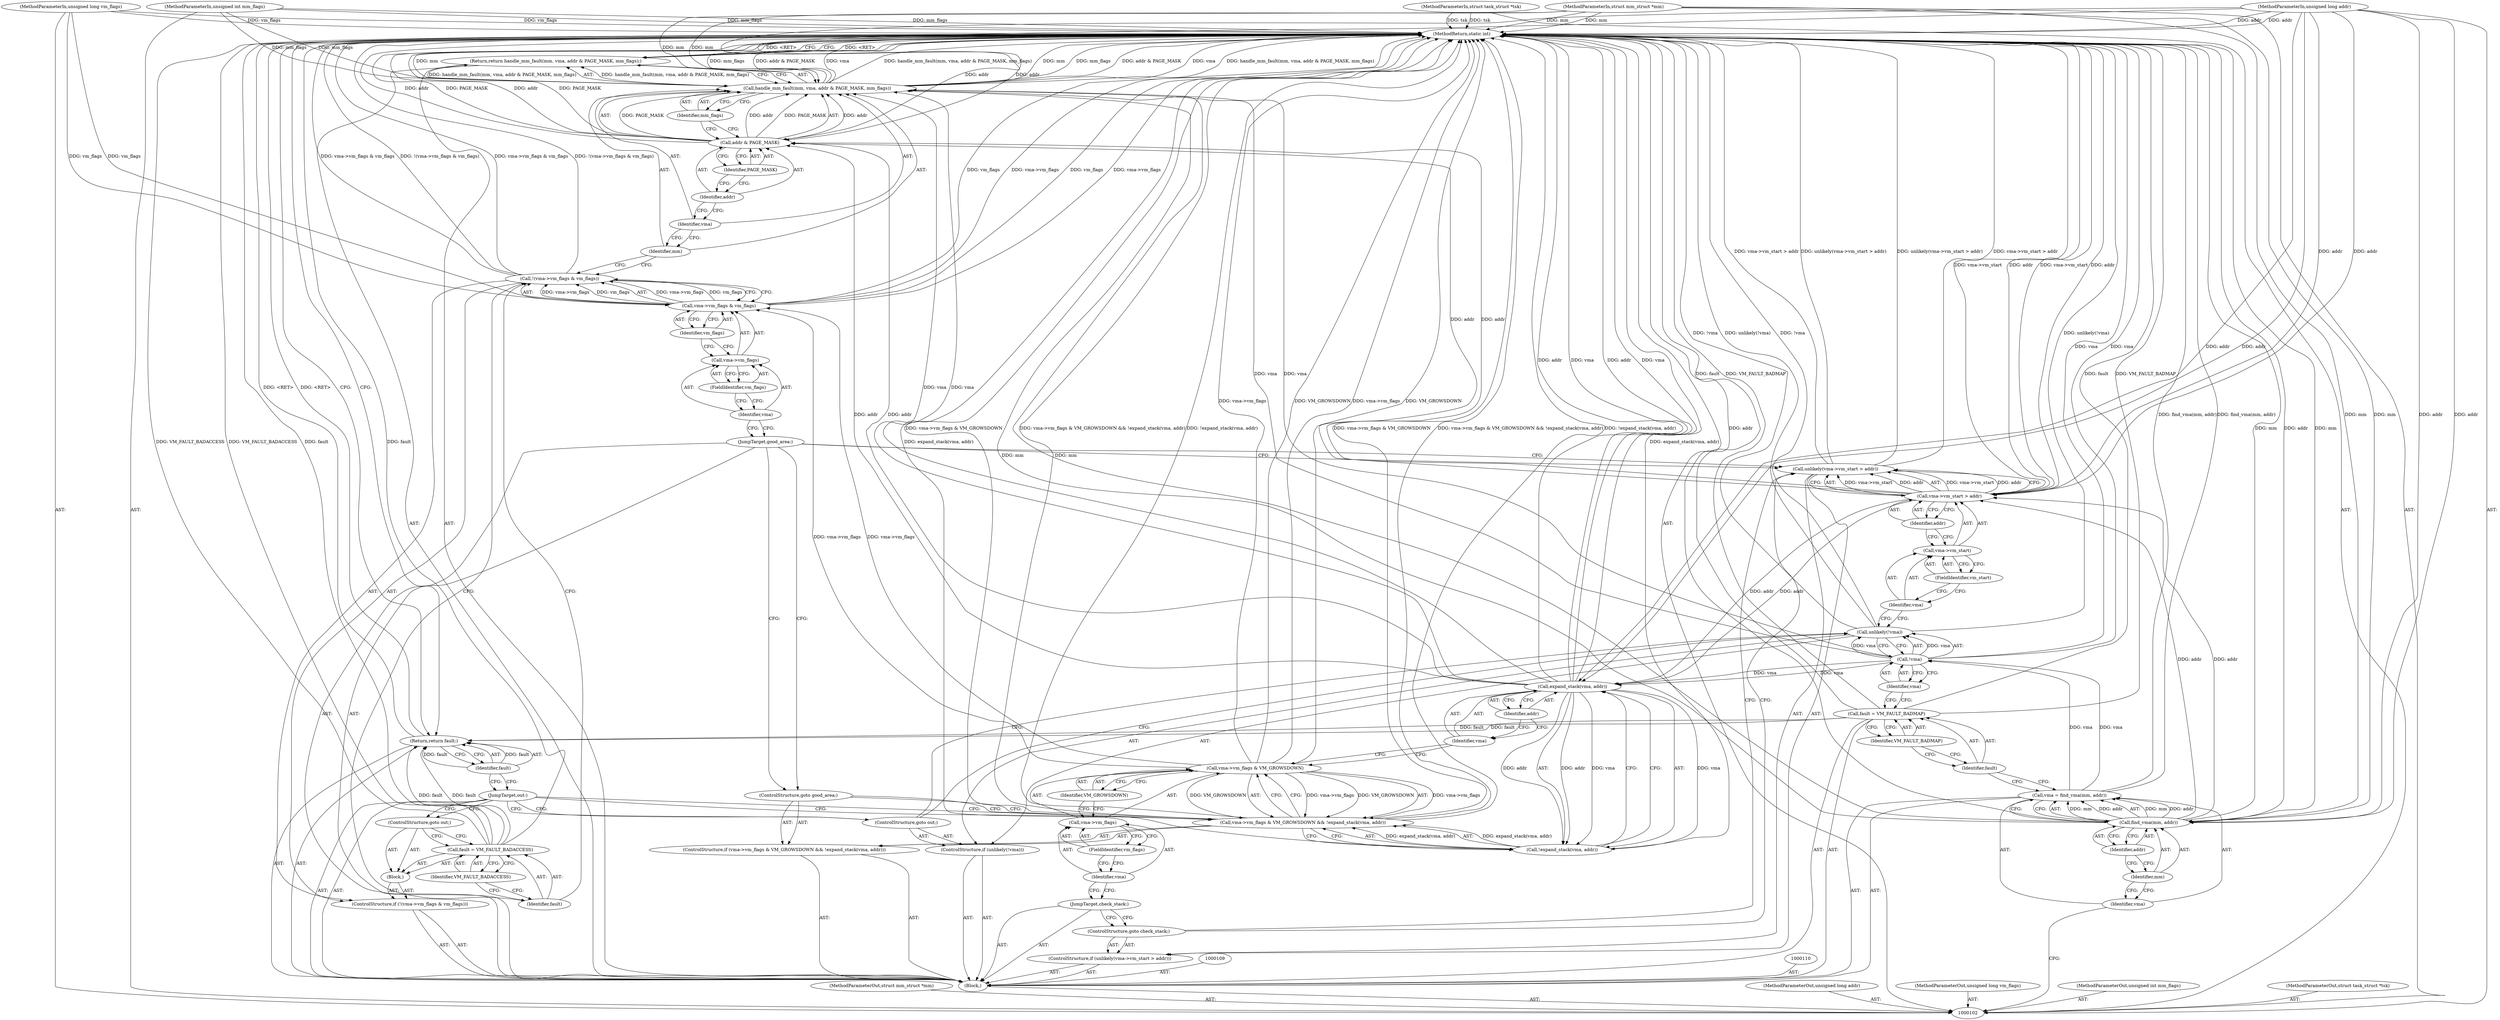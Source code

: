digraph "0_linux_5a0fdfada3a2aa50d7b947a2e958bf00cbe0d830" {
"1000169" [label="(MethodReturn,static int)"];
"1000103" [label="(MethodParameterIn,struct mm_struct *mm)"];
"1000230" [label="(MethodParameterOut,struct mm_struct *mm)"];
"1000104" [label="(MethodParameterIn,unsigned long addr)"];
"1000231" [label="(MethodParameterOut,unsigned long addr)"];
"1000119" [label="(ControlStructure,if (unlikely(!vma)))"];
"1000121" [label="(Call,!vma)"];
"1000122" [label="(Identifier,vma)"];
"1000120" [label="(Call,unlikely(!vma))"];
"1000123" [label="(ControlStructure,goto out;)"];
"1000124" [label="(ControlStructure,if (unlikely(vma->vm_start > addr)))"];
"1000126" [label="(Call,vma->vm_start > addr)"];
"1000127" [label="(Call,vma->vm_start)"];
"1000128" [label="(Identifier,vma)"];
"1000129" [label="(FieldIdentifier,vm_start)"];
"1000130" [label="(Identifier,addr)"];
"1000125" [label="(Call,unlikely(vma->vm_start > addr))"];
"1000131" [label="(ControlStructure,goto check_stack;)"];
"1000132" [label="(JumpTarget,good_area:)"];
"1000106" [label="(MethodParameterIn,unsigned long vm_flags)"];
"1000233" [label="(MethodParameterOut,unsigned long vm_flags)"];
"1000105" [label="(MethodParameterIn,unsigned int mm_flags)"];
"1000232" [label="(MethodParameterOut,unsigned int mm_flags)"];
"1000138" [label="(FieldIdentifier,vm_flags)"];
"1000133" [label="(ControlStructure,if (!(vma->vm_flags & vm_flags)))"];
"1000139" [label="(Identifier,vm_flags)"];
"1000140" [label="(Block,)"];
"1000134" [label="(Call,!(vma->vm_flags & vm_flags))"];
"1000135" [label="(Call,vma->vm_flags & vm_flags)"];
"1000136" [label="(Call,vma->vm_flags)"];
"1000137" [label="(Identifier,vma)"];
"1000143" [label="(Identifier,VM_FAULT_BADACCESS)"];
"1000141" [label="(Call,fault = VM_FAULT_BADACCESS)"];
"1000142" [label="(Identifier,fault)"];
"1000144" [label="(ControlStructure,goto out;)"];
"1000107" [label="(MethodParameterIn,struct task_struct *tsk)"];
"1000234" [label="(MethodParameterOut,struct task_struct *tsk)"];
"1000145" [label="(Return,return handle_mm_fault(mm, vma, addr & PAGE_MASK, mm_flags);)"];
"1000147" [label="(Identifier,mm)"];
"1000148" [label="(Identifier,vma)"];
"1000149" [label="(Call,addr & PAGE_MASK)"];
"1000150" [label="(Identifier,addr)"];
"1000151" [label="(Identifier,PAGE_MASK)"];
"1000152" [label="(Identifier,mm_flags)"];
"1000146" [label="(Call,handle_mm_fault(mm, vma, addr & PAGE_MASK, mm_flags))"];
"1000153" [label="(JumpTarget,check_stack:)"];
"1000154" [label="(ControlStructure,if (vma->vm_flags & VM_GROWSDOWN && !expand_stack(vma, addr)))"];
"1000159" [label="(FieldIdentifier,vm_flags)"];
"1000160" [label="(Identifier,VM_GROWSDOWN)"];
"1000161" [label="(Call,!expand_stack(vma, addr))"];
"1000162" [label="(Call,expand_stack(vma, addr))"];
"1000155" [label="(Call,vma->vm_flags & VM_GROWSDOWN && !expand_stack(vma, addr))"];
"1000156" [label="(Call,vma->vm_flags & VM_GROWSDOWN)"];
"1000157" [label="(Call,vma->vm_flags)"];
"1000158" [label="(Identifier,vma)"];
"1000163" [label="(Identifier,vma)"];
"1000164" [label="(Identifier,addr)"];
"1000165" [label="(ControlStructure,goto good_area;)"];
"1000166" [label="(JumpTarget,out:)"];
"1000167" [label="(Return,return fault;)"];
"1000168" [label="(Identifier,fault)"];
"1000108" [label="(Block,)"];
"1000111" [label="(Call,vma = find_vma(mm, addr))"];
"1000112" [label="(Identifier,vma)"];
"1000114" [label="(Identifier,mm)"];
"1000115" [label="(Identifier,addr)"];
"1000113" [label="(Call,find_vma(mm, addr))"];
"1000116" [label="(Call,fault = VM_FAULT_BADMAP)"];
"1000117" [label="(Identifier,fault)"];
"1000118" [label="(Identifier,VM_FAULT_BADMAP)"];
"1000169" -> "1000102"  [label="AST: "];
"1000169" -> "1000145"  [label="CFG: "];
"1000169" -> "1000167"  [label="CFG: "];
"1000145" -> "1000169"  [label="DDG: <RET>"];
"1000116" -> "1000169"  [label="DDG: fault"];
"1000116" -> "1000169"  [label="DDG: VM_FAULT_BADMAP"];
"1000141" -> "1000169"  [label="DDG: fault"];
"1000141" -> "1000169"  [label="DDG: VM_FAULT_BADACCESS"];
"1000125" -> "1000169"  [label="DDG: unlikely(vma->vm_start > addr)"];
"1000125" -> "1000169"  [label="DDG: vma->vm_start > addr"];
"1000156" -> "1000169"  [label="DDG: vma->vm_flags"];
"1000156" -> "1000169"  [label="DDG: VM_GROWSDOWN"];
"1000104" -> "1000169"  [label="DDG: addr"];
"1000105" -> "1000169"  [label="DDG: mm_flags"];
"1000146" -> "1000169"  [label="DDG: mm_flags"];
"1000146" -> "1000169"  [label="DDG: addr & PAGE_MASK"];
"1000146" -> "1000169"  [label="DDG: vma"];
"1000146" -> "1000169"  [label="DDG: handle_mm_fault(mm, vma, addr & PAGE_MASK, mm_flags)"];
"1000146" -> "1000169"  [label="DDG: mm"];
"1000126" -> "1000169"  [label="DDG: vma->vm_start"];
"1000126" -> "1000169"  [label="DDG: addr"];
"1000149" -> "1000169"  [label="DDG: addr"];
"1000149" -> "1000169"  [label="DDG: PAGE_MASK"];
"1000155" -> "1000169"  [label="DDG: vma->vm_flags & VM_GROWSDOWN"];
"1000155" -> "1000169"  [label="DDG: vma->vm_flags & VM_GROWSDOWN && !expand_stack(vma, addr)"];
"1000155" -> "1000169"  [label="DDG: !expand_stack(vma, addr)"];
"1000106" -> "1000169"  [label="DDG: vm_flags"];
"1000162" -> "1000169"  [label="DDG: addr"];
"1000162" -> "1000169"  [label="DDG: vma"];
"1000107" -> "1000169"  [label="DDG: tsk"];
"1000113" -> "1000169"  [label="DDG: mm"];
"1000113" -> "1000169"  [label="DDG: addr"];
"1000135" -> "1000169"  [label="DDG: vm_flags"];
"1000135" -> "1000169"  [label="DDG: vma->vm_flags"];
"1000103" -> "1000169"  [label="DDG: mm"];
"1000134" -> "1000169"  [label="DDG: !(vma->vm_flags & vm_flags)"];
"1000134" -> "1000169"  [label="DDG: vma->vm_flags & vm_flags"];
"1000120" -> "1000169"  [label="DDG: !vma"];
"1000120" -> "1000169"  [label="DDG: unlikely(!vma)"];
"1000111" -> "1000169"  [label="DDG: find_vma(mm, addr)"];
"1000121" -> "1000169"  [label="DDG: vma"];
"1000161" -> "1000169"  [label="DDG: expand_stack(vma, addr)"];
"1000167" -> "1000169"  [label="DDG: <RET>"];
"1000103" -> "1000102"  [label="AST: "];
"1000103" -> "1000169"  [label="DDG: mm"];
"1000103" -> "1000113"  [label="DDG: mm"];
"1000103" -> "1000146"  [label="DDG: mm"];
"1000230" -> "1000102"  [label="AST: "];
"1000104" -> "1000102"  [label="AST: "];
"1000104" -> "1000169"  [label="DDG: addr"];
"1000104" -> "1000113"  [label="DDG: addr"];
"1000104" -> "1000126"  [label="DDG: addr"];
"1000104" -> "1000149"  [label="DDG: addr"];
"1000104" -> "1000162"  [label="DDG: addr"];
"1000231" -> "1000102"  [label="AST: "];
"1000119" -> "1000108"  [label="AST: "];
"1000120" -> "1000119"  [label="AST: "];
"1000123" -> "1000119"  [label="AST: "];
"1000121" -> "1000120"  [label="AST: "];
"1000121" -> "1000122"  [label="CFG: "];
"1000122" -> "1000121"  [label="AST: "];
"1000120" -> "1000121"  [label="CFG: "];
"1000121" -> "1000169"  [label="DDG: vma"];
"1000121" -> "1000120"  [label="DDG: vma"];
"1000111" -> "1000121"  [label="DDG: vma"];
"1000121" -> "1000146"  [label="DDG: vma"];
"1000121" -> "1000162"  [label="DDG: vma"];
"1000122" -> "1000121"  [label="AST: "];
"1000122" -> "1000116"  [label="CFG: "];
"1000121" -> "1000122"  [label="CFG: "];
"1000120" -> "1000119"  [label="AST: "];
"1000120" -> "1000121"  [label="CFG: "];
"1000121" -> "1000120"  [label="AST: "];
"1000123" -> "1000120"  [label="CFG: "];
"1000128" -> "1000120"  [label="CFG: "];
"1000120" -> "1000169"  [label="DDG: !vma"];
"1000120" -> "1000169"  [label="DDG: unlikely(!vma)"];
"1000121" -> "1000120"  [label="DDG: vma"];
"1000123" -> "1000119"  [label="AST: "];
"1000123" -> "1000120"  [label="CFG: "];
"1000166" -> "1000123"  [label="CFG: "];
"1000124" -> "1000108"  [label="AST: "];
"1000125" -> "1000124"  [label="AST: "];
"1000131" -> "1000124"  [label="AST: "];
"1000126" -> "1000125"  [label="AST: "];
"1000126" -> "1000130"  [label="CFG: "];
"1000127" -> "1000126"  [label="AST: "];
"1000130" -> "1000126"  [label="AST: "];
"1000125" -> "1000126"  [label="CFG: "];
"1000126" -> "1000169"  [label="DDG: vma->vm_start"];
"1000126" -> "1000169"  [label="DDG: addr"];
"1000126" -> "1000125"  [label="DDG: vma->vm_start"];
"1000126" -> "1000125"  [label="DDG: addr"];
"1000113" -> "1000126"  [label="DDG: addr"];
"1000104" -> "1000126"  [label="DDG: addr"];
"1000126" -> "1000149"  [label="DDG: addr"];
"1000126" -> "1000162"  [label="DDG: addr"];
"1000127" -> "1000126"  [label="AST: "];
"1000127" -> "1000129"  [label="CFG: "];
"1000128" -> "1000127"  [label="AST: "];
"1000129" -> "1000127"  [label="AST: "];
"1000130" -> "1000127"  [label="CFG: "];
"1000128" -> "1000127"  [label="AST: "];
"1000128" -> "1000120"  [label="CFG: "];
"1000129" -> "1000128"  [label="CFG: "];
"1000129" -> "1000127"  [label="AST: "];
"1000129" -> "1000128"  [label="CFG: "];
"1000127" -> "1000129"  [label="CFG: "];
"1000130" -> "1000126"  [label="AST: "];
"1000130" -> "1000127"  [label="CFG: "];
"1000126" -> "1000130"  [label="CFG: "];
"1000125" -> "1000124"  [label="AST: "];
"1000125" -> "1000126"  [label="CFG: "];
"1000126" -> "1000125"  [label="AST: "];
"1000131" -> "1000125"  [label="CFG: "];
"1000132" -> "1000125"  [label="CFG: "];
"1000125" -> "1000169"  [label="DDG: unlikely(vma->vm_start > addr)"];
"1000125" -> "1000169"  [label="DDG: vma->vm_start > addr"];
"1000126" -> "1000125"  [label="DDG: vma->vm_start"];
"1000126" -> "1000125"  [label="DDG: addr"];
"1000131" -> "1000124"  [label="AST: "];
"1000131" -> "1000125"  [label="CFG: "];
"1000153" -> "1000131"  [label="CFG: "];
"1000132" -> "1000108"  [label="AST: "];
"1000132" -> "1000125"  [label="CFG: "];
"1000132" -> "1000165"  [label="CFG: "];
"1000137" -> "1000132"  [label="CFG: "];
"1000106" -> "1000102"  [label="AST: "];
"1000106" -> "1000169"  [label="DDG: vm_flags"];
"1000106" -> "1000135"  [label="DDG: vm_flags"];
"1000233" -> "1000102"  [label="AST: "];
"1000105" -> "1000102"  [label="AST: "];
"1000105" -> "1000169"  [label="DDG: mm_flags"];
"1000105" -> "1000146"  [label="DDG: mm_flags"];
"1000232" -> "1000102"  [label="AST: "];
"1000138" -> "1000136"  [label="AST: "];
"1000138" -> "1000137"  [label="CFG: "];
"1000136" -> "1000138"  [label="CFG: "];
"1000133" -> "1000108"  [label="AST: "];
"1000134" -> "1000133"  [label="AST: "];
"1000140" -> "1000133"  [label="AST: "];
"1000139" -> "1000135"  [label="AST: "];
"1000139" -> "1000136"  [label="CFG: "];
"1000135" -> "1000139"  [label="CFG: "];
"1000140" -> "1000133"  [label="AST: "];
"1000141" -> "1000140"  [label="AST: "];
"1000144" -> "1000140"  [label="AST: "];
"1000134" -> "1000133"  [label="AST: "];
"1000134" -> "1000135"  [label="CFG: "];
"1000135" -> "1000134"  [label="AST: "];
"1000142" -> "1000134"  [label="CFG: "];
"1000147" -> "1000134"  [label="CFG: "];
"1000134" -> "1000169"  [label="DDG: !(vma->vm_flags & vm_flags)"];
"1000134" -> "1000169"  [label="DDG: vma->vm_flags & vm_flags"];
"1000135" -> "1000134"  [label="DDG: vma->vm_flags"];
"1000135" -> "1000134"  [label="DDG: vm_flags"];
"1000135" -> "1000134"  [label="AST: "];
"1000135" -> "1000139"  [label="CFG: "];
"1000136" -> "1000135"  [label="AST: "];
"1000139" -> "1000135"  [label="AST: "];
"1000134" -> "1000135"  [label="CFG: "];
"1000135" -> "1000169"  [label="DDG: vm_flags"];
"1000135" -> "1000169"  [label="DDG: vma->vm_flags"];
"1000135" -> "1000134"  [label="DDG: vma->vm_flags"];
"1000135" -> "1000134"  [label="DDG: vm_flags"];
"1000156" -> "1000135"  [label="DDG: vma->vm_flags"];
"1000106" -> "1000135"  [label="DDG: vm_flags"];
"1000136" -> "1000135"  [label="AST: "];
"1000136" -> "1000138"  [label="CFG: "];
"1000137" -> "1000136"  [label="AST: "];
"1000138" -> "1000136"  [label="AST: "];
"1000139" -> "1000136"  [label="CFG: "];
"1000137" -> "1000136"  [label="AST: "];
"1000137" -> "1000132"  [label="CFG: "];
"1000138" -> "1000137"  [label="CFG: "];
"1000143" -> "1000141"  [label="AST: "];
"1000143" -> "1000142"  [label="CFG: "];
"1000141" -> "1000143"  [label="CFG: "];
"1000141" -> "1000140"  [label="AST: "];
"1000141" -> "1000143"  [label="CFG: "];
"1000142" -> "1000141"  [label="AST: "];
"1000143" -> "1000141"  [label="AST: "];
"1000144" -> "1000141"  [label="CFG: "];
"1000141" -> "1000169"  [label="DDG: fault"];
"1000141" -> "1000169"  [label="DDG: VM_FAULT_BADACCESS"];
"1000141" -> "1000167"  [label="DDG: fault"];
"1000142" -> "1000141"  [label="AST: "];
"1000142" -> "1000134"  [label="CFG: "];
"1000143" -> "1000142"  [label="CFG: "];
"1000144" -> "1000140"  [label="AST: "];
"1000144" -> "1000141"  [label="CFG: "];
"1000166" -> "1000144"  [label="CFG: "];
"1000107" -> "1000102"  [label="AST: "];
"1000107" -> "1000169"  [label="DDG: tsk"];
"1000234" -> "1000102"  [label="AST: "];
"1000145" -> "1000108"  [label="AST: "];
"1000145" -> "1000146"  [label="CFG: "];
"1000146" -> "1000145"  [label="AST: "];
"1000169" -> "1000145"  [label="CFG: "];
"1000145" -> "1000169"  [label="DDG: <RET>"];
"1000146" -> "1000145"  [label="DDG: handle_mm_fault(mm, vma, addr & PAGE_MASK, mm_flags)"];
"1000147" -> "1000146"  [label="AST: "];
"1000147" -> "1000134"  [label="CFG: "];
"1000148" -> "1000147"  [label="CFG: "];
"1000148" -> "1000146"  [label="AST: "];
"1000148" -> "1000147"  [label="CFG: "];
"1000150" -> "1000148"  [label="CFG: "];
"1000149" -> "1000146"  [label="AST: "];
"1000149" -> "1000151"  [label="CFG: "];
"1000150" -> "1000149"  [label="AST: "];
"1000151" -> "1000149"  [label="AST: "];
"1000152" -> "1000149"  [label="CFG: "];
"1000149" -> "1000169"  [label="DDG: addr"];
"1000149" -> "1000169"  [label="DDG: PAGE_MASK"];
"1000149" -> "1000146"  [label="DDG: addr"];
"1000149" -> "1000146"  [label="DDG: PAGE_MASK"];
"1000126" -> "1000149"  [label="DDG: addr"];
"1000162" -> "1000149"  [label="DDG: addr"];
"1000104" -> "1000149"  [label="DDG: addr"];
"1000150" -> "1000149"  [label="AST: "];
"1000150" -> "1000148"  [label="CFG: "];
"1000151" -> "1000150"  [label="CFG: "];
"1000151" -> "1000149"  [label="AST: "];
"1000151" -> "1000150"  [label="CFG: "];
"1000149" -> "1000151"  [label="CFG: "];
"1000152" -> "1000146"  [label="AST: "];
"1000152" -> "1000149"  [label="CFG: "];
"1000146" -> "1000152"  [label="CFG: "];
"1000146" -> "1000145"  [label="AST: "];
"1000146" -> "1000152"  [label="CFG: "];
"1000147" -> "1000146"  [label="AST: "];
"1000148" -> "1000146"  [label="AST: "];
"1000149" -> "1000146"  [label="AST: "];
"1000152" -> "1000146"  [label="AST: "];
"1000145" -> "1000146"  [label="CFG: "];
"1000146" -> "1000169"  [label="DDG: mm_flags"];
"1000146" -> "1000169"  [label="DDG: addr & PAGE_MASK"];
"1000146" -> "1000169"  [label="DDG: vma"];
"1000146" -> "1000169"  [label="DDG: handle_mm_fault(mm, vma, addr & PAGE_MASK, mm_flags)"];
"1000146" -> "1000169"  [label="DDG: mm"];
"1000146" -> "1000145"  [label="DDG: handle_mm_fault(mm, vma, addr & PAGE_MASK, mm_flags)"];
"1000113" -> "1000146"  [label="DDG: mm"];
"1000103" -> "1000146"  [label="DDG: mm"];
"1000121" -> "1000146"  [label="DDG: vma"];
"1000162" -> "1000146"  [label="DDG: vma"];
"1000149" -> "1000146"  [label="DDG: addr"];
"1000149" -> "1000146"  [label="DDG: PAGE_MASK"];
"1000105" -> "1000146"  [label="DDG: mm_flags"];
"1000153" -> "1000108"  [label="AST: "];
"1000153" -> "1000131"  [label="CFG: "];
"1000158" -> "1000153"  [label="CFG: "];
"1000154" -> "1000108"  [label="AST: "];
"1000155" -> "1000154"  [label="AST: "];
"1000165" -> "1000154"  [label="AST: "];
"1000159" -> "1000157"  [label="AST: "];
"1000159" -> "1000158"  [label="CFG: "];
"1000157" -> "1000159"  [label="CFG: "];
"1000160" -> "1000156"  [label="AST: "];
"1000160" -> "1000157"  [label="CFG: "];
"1000156" -> "1000160"  [label="CFG: "];
"1000161" -> "1000155"  [label="AST: "];
"1000161" -> "1000162"  [label="CFG: "];
"1000162" -> "1000161"  [label="AST: "];
"1000155" -> "1000161"  [label="CFG: "];
"1000161" -> "1000169"  [label="DDG: expand_stack(vma, addr)"];
"1000161" -> "1000155"  [label="DDG: expand_stack(vma, addr)"];
"1000162" -> "1000161"  [label="DDG: vma"];
"1000162" -> "1000161"  [label="DDG: addr"];
"1000162" -> "1000161"  [label="AST: "];
"1000162" -> "1000164"  [label="CFG: "];
"1000163" -> "1000162"  [label="AST: "];
"1000164" -> "1000162"  [label="AST: "];
"1000161" -> "1000162"  [label="CFG: "];
"1000162" -> "1000169"  [label="DDG: addr"];
"1000162" -> "1000169"  [label="DDG: vma"];
"1000162" -> "1000146"  [label="DDG: vma"];
"1000162" -> "1000149"  [label="DDG: addr"];
"1000162" -> "1000161"  [label="DDG: vma"];
"1000162" -> "1000161"  [label="DDG: addr"];
"1000121" -> "1000162"  [label="DDG: vma"];
"1000126" -> "1000162"  [label="DDG: addr"];
"1000104" -> "1000162"  [label="DDG: addr"];
"1000155" -> "1000154"  [label="AST: "];
"1000155" -> "1000156"  [label="CFG: "];
"1000155" -> "1000161"  [label="CFG: "];
"1000156" -> "1000155"  [label="AST: "];
"1000161" -> "1000155"  [label="AST: "];
"1000165" -> "1000155"  [label="CFG: "];
"1000166" -> "1000155"  [label="CFG: "];
"1000155" -> "1000169"  [label="DDG: vma->vm_flags & VM_GROWSDOWN"];
"1000155" -> "1000169"  [label="DDG: vma->vm_flags & VM_GROWSDOWN && !expand_stack(vma, addr)"];
"1000155" -> "1000169"  [label="DDG: !expand_stack(vma, addr)"];
"1000156" -> "1000155"  [label="DDG: vma->vm_flags"];
"1000156" -> "1000155"  [label="DDG: VM_GROWSDOWN"];
"1000161" -> "1000155"  [label="DDG: expand_stack(vma, addr)"];
"1000156" -> "1000155"  [label="AST: "];
"1000156" -> "1000160"  [label="CFG: "];
"1000157" -> "1000156"  [label="AST: "];
"1000160" -> "1000156"  [label="AST: "];
"1000163" -> "1000156"  [label="CFG: "];
"1000155" -> "1000156"  [label="CFG: "];
"1000156" -> "1000169"  [label="DDG: vma->vm_flags"];
"1000156" -> "1000169"  [label="DDG: VM_GROWSDOWN"];
"1000156" -> "1000135"  [label="DDG: vma->vm_flags"];
"1000156" -> "1000155"  [label="DDG: vma->vm_flags"];
"1000156" -> "1000155"  [label="DDG: VM_GROWSDOWN"];
"1000157" -> "1000156"  [label="AST: "];
"1000157" -> "1000159"  [label="CFG: "];
"1000158" -> "1000157"  [label="AST: "];
"1000159" -> "1000157"  [label="AST: "];
"1000160" -> "1000157"  [label="CFG: "];
"1000158" -> "1000157"  [label="AST: "];
"1000158" -> "1000153"  [label="CFG: "];
"1000159" -> "1000158"  [label="CFG: "];
"1000163" -> "1000162"  [label="AST: "];
"1000163" -> "1000156"  [label="CFG: "];
"1000164" -> "1000163"  [label="CFG: "];
"1000164" -> "1000162"  [label="AST: "];
"1000164" -> "1000163"  [label="CFG: "];
"1000162" -> "1000164"  [label="CFG: "];
"1000165" -> "1000154"  [label="AST: "];
"1000165" -> "1000155"  [label="CFG: "];
"1000132" -> "1000165"  [label="CFG: "];
"1000166" -> "1000108"  [label="AST: "];
"1000166" -> "1000155"  [label="CFG: "];
"1000166" -> "1000123"  [label="CFG: "];
"1000166" -> "1000144"  [label="CFG: "];
"1000168" -> "1000166"  [label="CFG: "];
"1000167" -> "1000108"  [label="AST: "];
"1000167" -> "1000168"  [label="CFG: "];
"1000168" -> "1000167"  [label="AST: "];
"1000169" -> "1000167"  [label="CFG: "];
"1000167" -> "1000169"  [label="DDG: <RET>"];
"1000168" -> "1000167"  [label="DDG: fault"];
"1000116" -> "1000167"  [label="DDG: fault"];
"1000141" -> "1000167"  [label="DDG: fault"];
"1000168" -> "1000167"  [label="AST: "];
"1000168" -> "1000166"  [label="CFG: "];
"1000167" -> "1000168"  [label="CFG: "];
"1000168" -> "1000167"  [label="DDG: fault"];
"1000108" -> "1000102"  [label="AST: "];
"1000109" -> "1000108"  [label="AST: "];
"1000110" -> "1000108"  [label="AST: "];
"1000111" -> "1000108"  [label="AST: "];
"1000116" -> "1000108"  [label="AST: "];
"1000119" -> "1000108"  [label="AST: "];
"1000124" -> "1000108"  [label="AST: "];
"1000132" -> "1000108"  [label="AST: "];
"1000133" -> "1000108"  [label="AST: "];
"1000145" -> "1000108"  [label="AST: "];
"1000153" -> "1000108"  [label="AST: "];
"1000154" -> "1000108"  [label="AST: "];
"1000166" -> "1000108"  [label="AST: "];
"1000167" -> "1000108"  [label="AST: "];
"1000111" -> "1000108"  [label="AST: "];
"1000111" -> "1000113"  [label="CFG: "];
"1000112" -> "1000111"  [label="AST: "];
"1000113" -> "1000111"  [label="AST: "];
"1000117" -> "1000111"  [label="CFG: "];
"1000111" -> "1000169"  [label="DDG: find_vma(mm, addr)"];
"1000113" -> "1000111"  [label="DDG: mm"];
"1000113" -> "1000111"  [label="DDG: addr"];
"1000111" -> "1000121"  [label="DDG: vma"];
"1000112" -> "1000111"  [label="AST: "];
"1000112" -> "1000102"  [label="CFG: "];
"1000114" -> "1000112"  [label="CFG: "];
"1000114" -> "1000113"  [label="AST: "];
"1000114" -> "1000112"  [label="CFG: "];
"1000115" -> "1000114"  [label="CFG: "];
"1000115" -> "1000113"  [label="AST: "];
"1000115" -> "1000114"  [label="CFG: "];
"1000113" -> "1000115"  [label="CFG: "];
"1000113" -> "1000111"  [label="AST: "];
"1000113" -> "1000115"  [label="CFG: "];
"1000114" -> "1000113"  [label="AST: "];
"1000115" -> "1000113"  [label="AST: "];
"1000111" -> "1000113"  [label="CFG: "];
"1000113" -> "1000169"  [label="DDG: mm"];
"1000113" -> "1000169"  [label="DDG: addr"];
"1000113" -> "1000111"  [label="DDG: mm"];
"1000113" -> "1000111"  [label="DDG: addr"];
"1000103" -> "1000113"  [label="DDG: mm"];
"1000104" -> "1000113"  [label="DDG: addr"];
"1000113" -> "1000126"  [label="DDG: addr"];
"1000113" -> "1000146"  [label="DDG: mm"];
"1000116" -> "1000108"  [label="AST: "];
"1000116" -> "1000118"  [label="CFG: "];
"1000117" -> "1000116"  [label="AST: "];
"1000118" -> "1000116"  [label="AST: "];
"1000122" -> "1000116"  [label="CFG: "];
"1000116" -> "1000169"  [label="DDG: fault"];
"1000116" -> "1000169"  [label="DDG: VM_FAULT_BADMAP"];
"1000116" -> "1000167"  [label="DDG: fault"];
"1000117" -> "1000116"  [label="AST: "];
"1000117" -> "1000111"  [label="CFG: "];
"1000118" -> "1000117"  [label="CFG: "];
"1000118" -> "1000116"  [label="AST: "];
"1000118" -> "1000117"  [label="CFG: "];
"1000116" -> "1000118"  [label="CFG: "];
}

